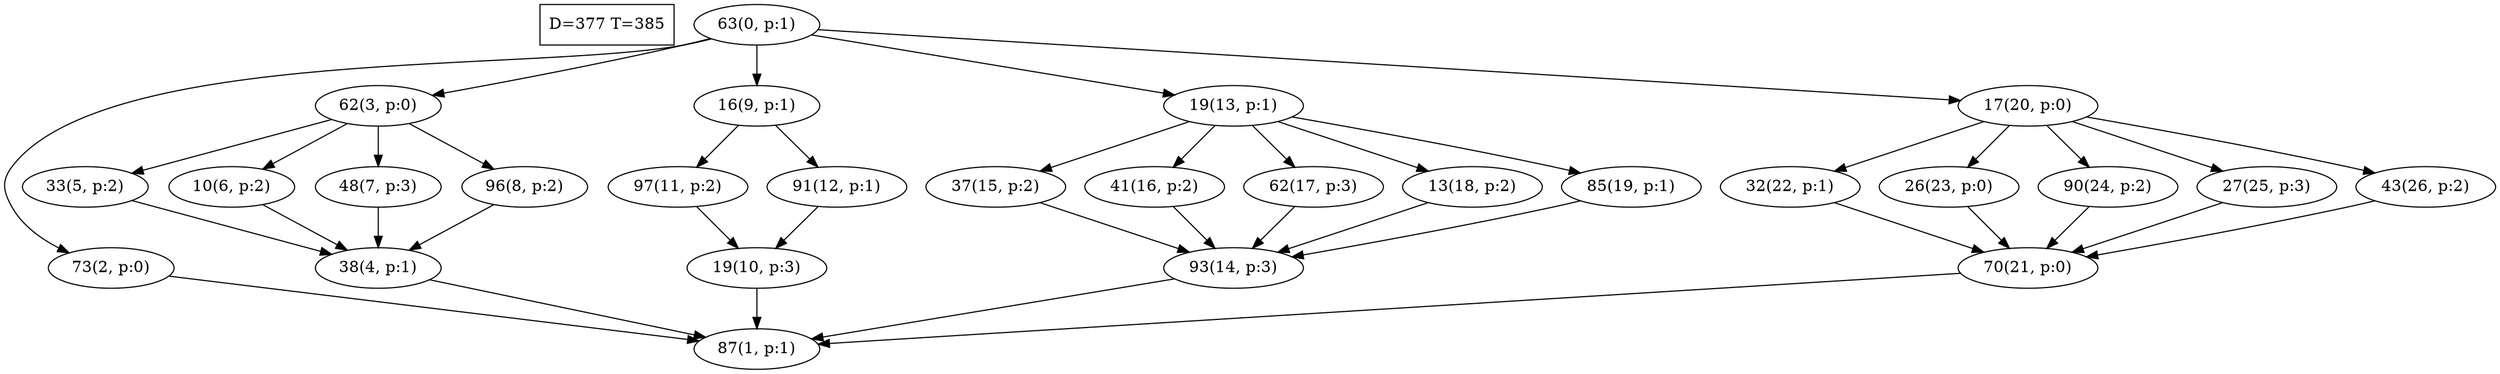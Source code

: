 digraph Task {
i [shape=box, label="D=377 T=385"]; 
0 [label="63(0, p:1)"];
1 [label="87(1, p:1)"];
2 [label="73(2, p:0)"];
3 [label="62(3, p:0)"];
4 [label="38(4, p:1)"];
5 [label="33(5, p:2)"];
6 [label="10(6, p:2)"];
7 [label="48(7, p:3)"];
8 [label="96(8, p:2)"];
9 [label="16(9, p:1)"];
10 [label="19(10, p:3)"];
11 [label="97(11, p:2)"];
12 [label="91(12, p:1)"];
13 [label="19(13, p:1)"];
14 [label="93(14, p:3)"];
15 [label="37(15, p:2)"];
16 [label="41(16, p:2)"];
17 [label="62(17, p:3)"];
18 [label="13(18, p:2)"];
19 [label="85(19, p:1)"];
20 [label="17(20, p:0)"];
21 [label="70(21, p:0)"];
22 [label="32(22, p:1)"];
23 [label="26(23, p:0)"];
24 [label="90(24, p:2)"];
25 [label="27(25, p:3)"];
26 [label="43(26, p:2)"];
0 -> 2;
0 -> 3;
0 -> 9;
0 -> 13;
0 -> 20;
2 -> 1;
3 -> 5;
3 -> 6;
3 -> 7;
3 -> 8;
4 -> 1;
5 -> 4;
6 -> 4;
7 -> 4;
8 -> 4;
9 -> 11;
9 -> 12;
10 -> 1;
11 -> 10;
12 -> 10;
13 -> 15;
13 -> 16;
13 -> 17;
13 -> 18;
13 -> 19;
14 -> 1;
15 -> 14;
16 -> 14;
17 -> 14;
18 -> 14;
19 -> 14;
20 -> 22;
20 -> 23;
20 -> 24;
20 -> 25;
20 -> 26;
21 -> 1;
22 -> 21;
23 -> 21;
24 -> 21;
25 -> 21;
26 -> 21;
}